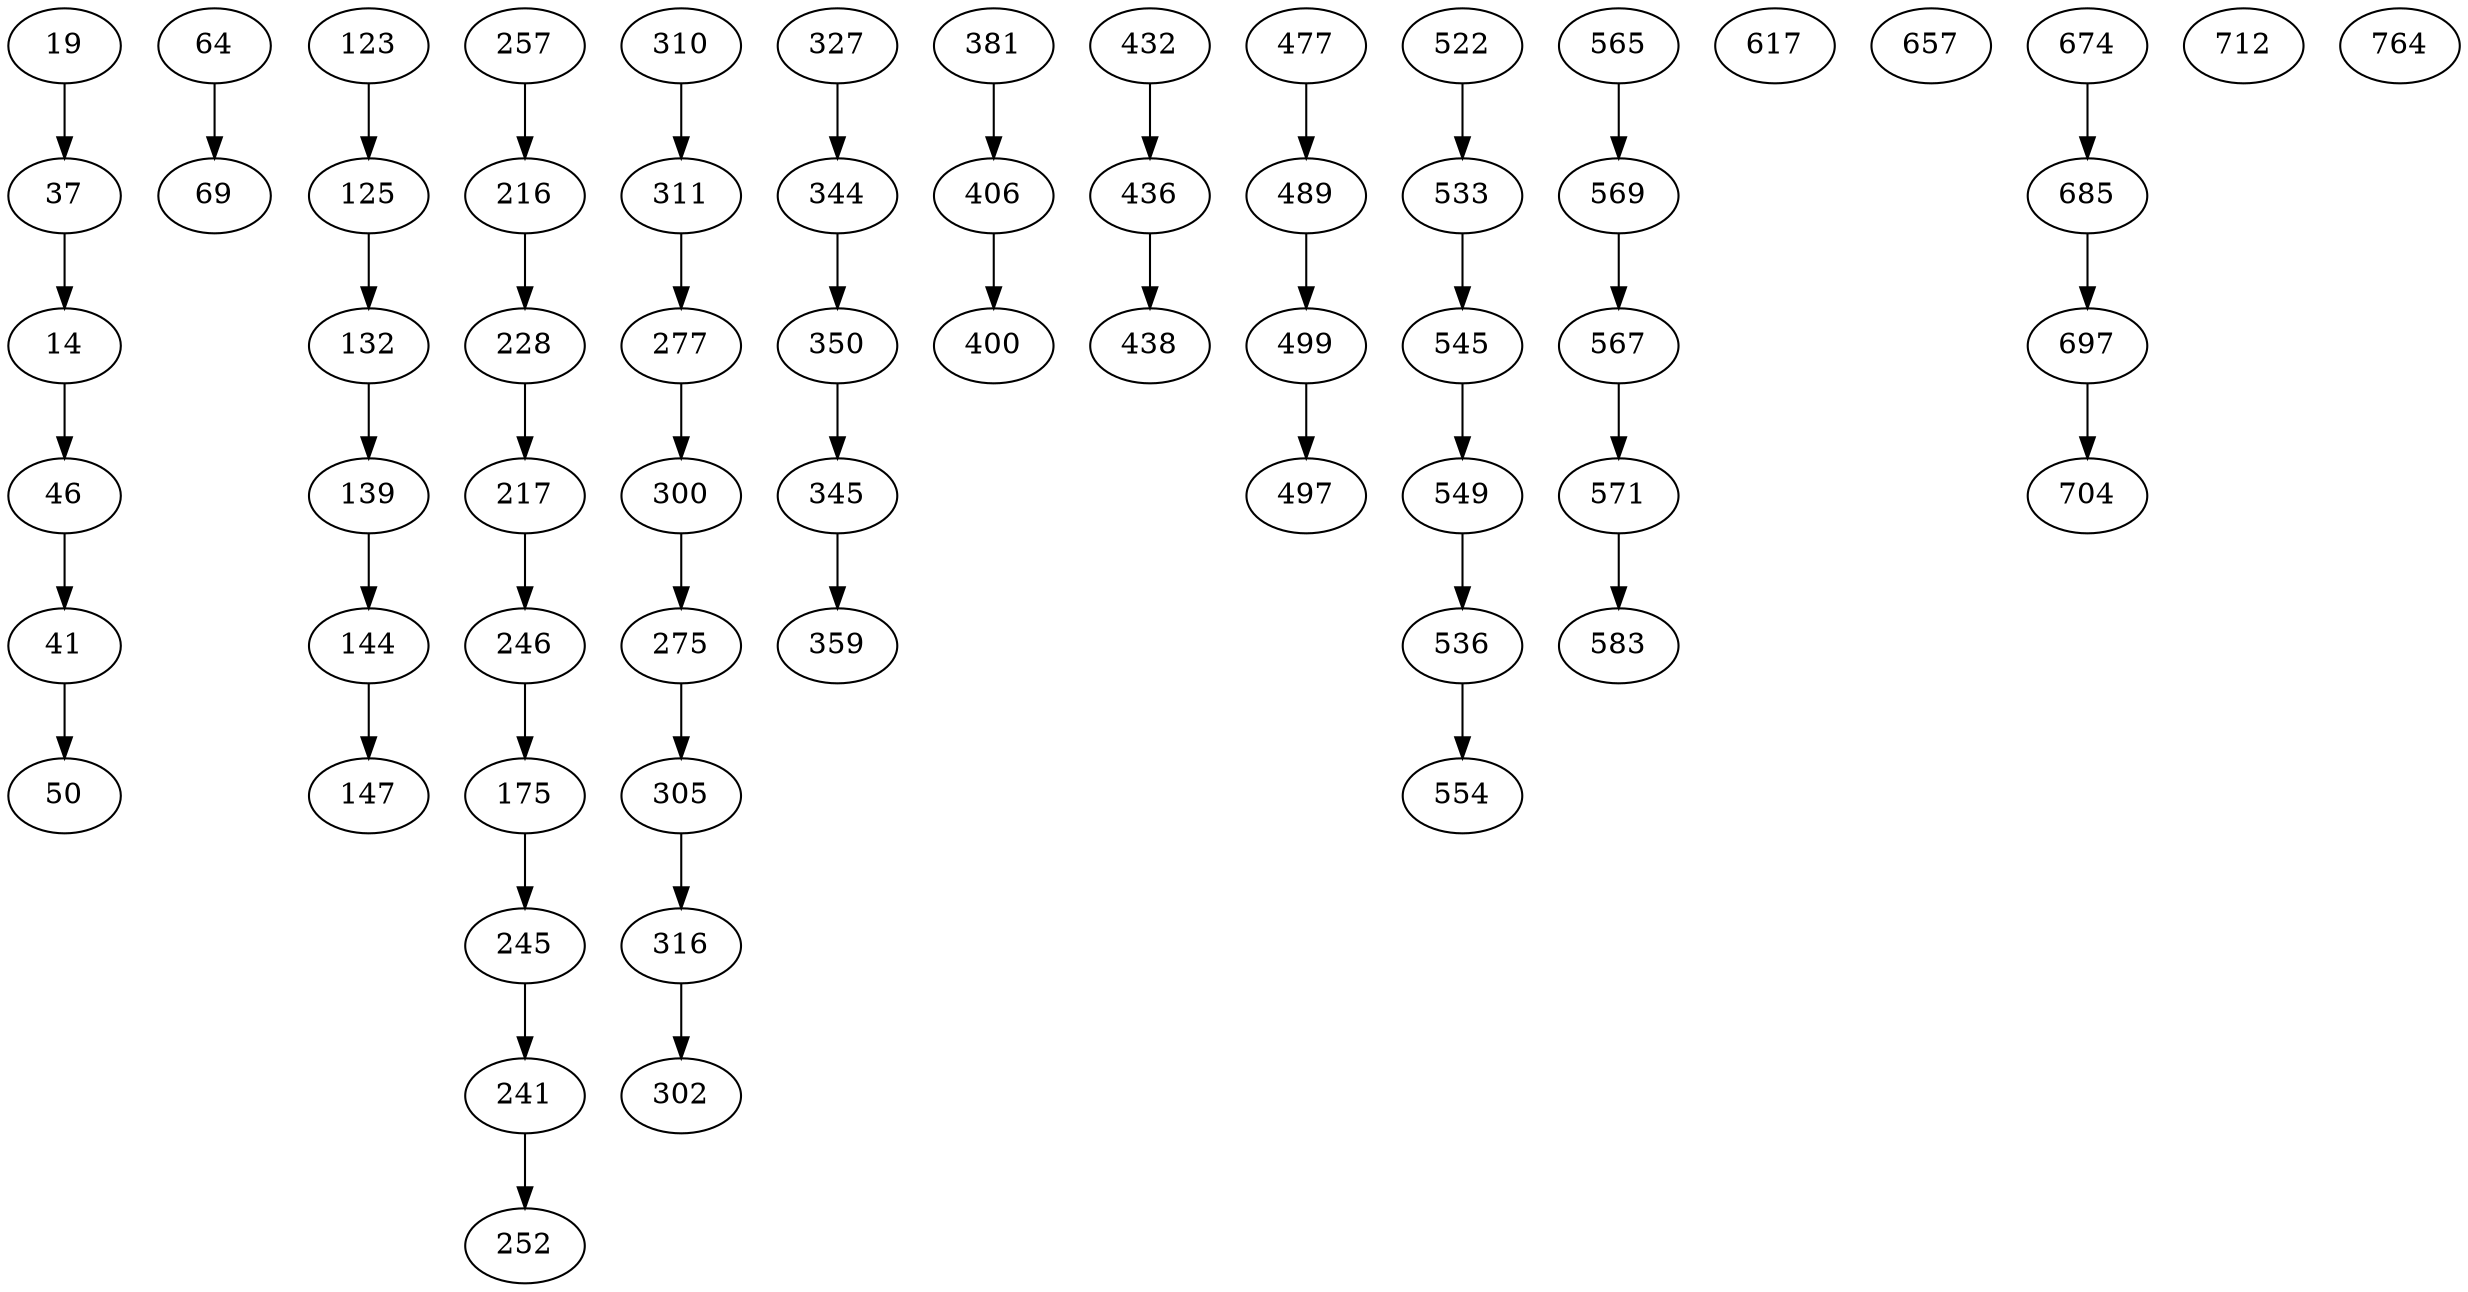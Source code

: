 strict digraph  {
19 [contraction="{32: {}}"];
37 [contraction="{9: {}}"];
14;
46;
41;
50;
64;
69 [contraction="{85: {'contraction': {115: {}}}}"];
123;
125;
132;
139;
144;
147;
257 [contraction="{198: {'contraction': {222: {}}}}"];
216;
228;
217;
246;
175;
245 [contraction="{239: {}}"];
241;
252;
310;
311 [contraction="{296: {}}"];
277 [contraction="{315: {}}"];
300;
275;
305;
316;
302;
327;
344;
350 [contraction="{336: {}}"];
345 [contraction="{356: {}}"];
359;
381 [contraction="{380: {'contraction': {399: {}}}}"];
406;
400 [contraction="{411: {'contraction': {410: {}}}}"];
432;
436 [contraction="{440: {'contraction': {459: {}}}}"];
438 [contraction="{439: {'contraction': {462: {}}}}"];
477 [contraction="{473: {'contraction': {487: {}}}}"];
489 [contraction="{503: {}}"];
499;
497 [contraction="{511: {}}"];
522;
533 [contraction="{539: {}}"];
545;
549;
536;
554 [contraction="{555: {}}"];
565;
569;
567;
571 [contraction="{577: {}}"];
583 [contraction="{590: {}}"];
617;
657;
674 [contraction="{665: {}}"];
685 [contraction="{692: {'contraction': {683: {}}}}"];
697;
704;
712;
764 [contraction="{765: {'contraction': {763: {'contraction': {768: {'contraction': {760: {'contraction': {761: {'contraction': {762: {'contraction': {767: {'contraction': {766: {}}}}}}}}}}}}}}}}"];
19 -> 37  [action=""];
37 -> 14  [action=""];
14 -> 46  [action=""];
46 -> 41  [action=""];
41 -> 50  [action=""];
64 -> 69  [action=""];
123 -> 125  [action=""];
125 -> 132  [action=""];
132 -> 139  [action=""];
139 -> 144  [action=""];
144 -> 147  [action=""];
257 -> 216  [action=""];
216 -> 228  [action=""];
228 -> 217  [action=""];
217 -> 246  [action=""];
246 -> 175  [action=""];
175 -> 245  [action=""];
245 -> 241  [action=""];
241 -> 252  [action=""];
310 -> 311  [action=""];
311 -> 277  [action=""];
277 -> 300  [action=""];
300 -> 275  [action=""];
275 -> 305  [action=""];
305 -> 316  [action=""];
316 -> 302  [action=""];
327 -> 344  [action=""];
344 -> 350  [action=""];
350 -> 345  [action=""];
345 -> 359  [action=""];
381 -> 406  [action=""];
406 -> 400  [action=""];
432 -> 436  [action=""];
436 -> 438  [action=""];
477 -> 489  [action=""];
489 -> 499  [action=""];
499 -> 497  [action=""];
522 -> 533  [action=""];
533 -> 545  [action=""];
545 -> 549  [action=""];
549 -> 536  [action=""];
536 -> 554  [action=""];
565 -> 569  [action=""];
569 -> 567  [action=""];
567 -> 571  [action=""];
571 -> 583  [action=""];
674 -> 685  [action=""];
685 -> 697  [action=""];
697 -> 704  [action=""];
}
